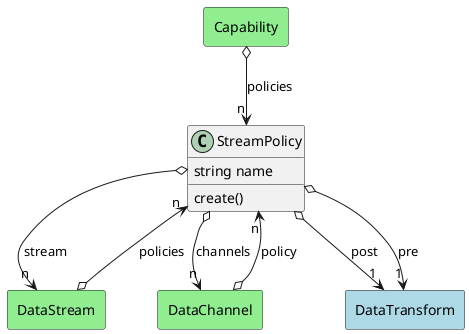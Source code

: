@startuml

class "StreamPolicy" as Model {
 string name

 create()
 
}

rectangle "DataTransform" as DataTransform #lightblue {
}

Model o--> "1" DataTransform : post


rectangle "DataTransform" as DataTransform #lightblue {
}

Model o--> "1" DataTransform : pre


rectangle "DataStream" as DataStream #lightblue {
}

Model o--> "n" DataStream : stream


rectangle "DataChannel" as DataChannel #lightblue {
}

Model o--> "n" DataChannel : channels




    rectangle "Capability" as Capability #lightgreen {
    }
    
        Capability   o--> "n" Model : "policies"
    
    rectangle "DataChannel" as DataChannel #lightgreen {
    }
    
        DataChannel   o--> "n" Model : "policy"
    
    rectangle "DataStream" as DataStream #lightgreen {
    }
    
        DataStream   o--> "n" Model : "policies"
    

@enduml
